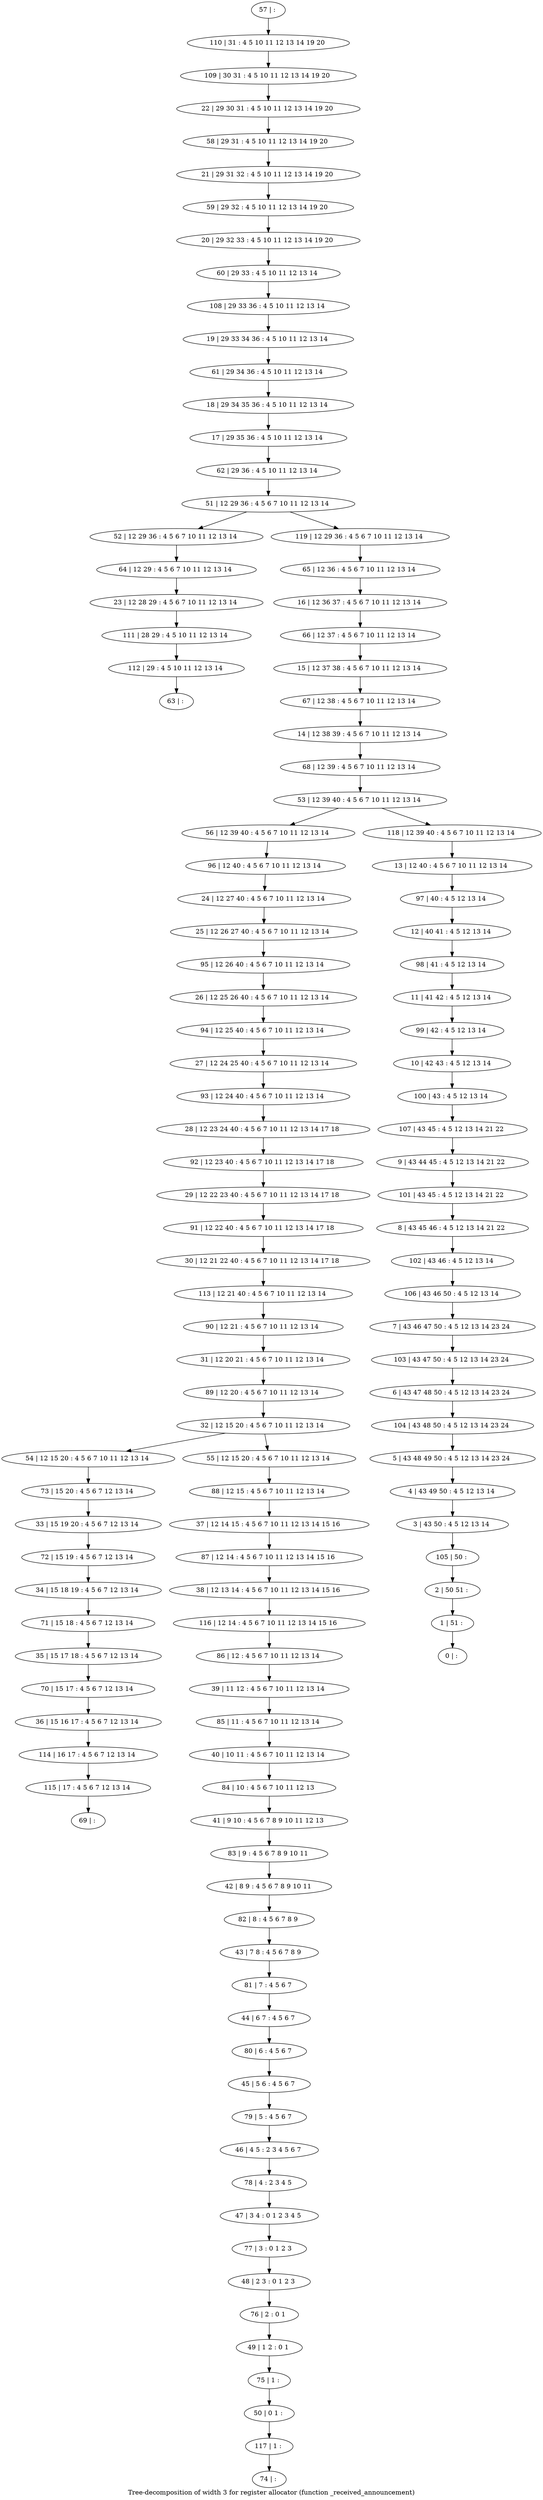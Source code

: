 digraph G {
graph [label="Tree-decomposition of width 3 for register allocator (function _received_announcement)"]
0[label="0 | : "];
1[label="1 | 51 : "];
2[label="2 | 50 51 : "];
3[label="3 | 43 50 : 4 5 12 13 14 "];
4[label="4 | 43 49 50 : 4 5 12 13 14 "];
5[label="5 | 43 48 49 50 : 4 5 12 13 14 23 24 "];
6[label="6 | 43 47 48 50 : 4 5 12 13 14 23 24 "];
7[label="7 | 43 46 47 50 : 4 5 12 13 14 23 24 "];
8[label="8 | 43 45 46 : 4 5 12 13 14 21 22 "];
9[label="9 | 43 44 45 : 4 5 12 13 14 21 22 "];
10[label="10 | 42 43 : 4 5 12 13 14 "];
11[label="11 | 41 42 : 4 5 12 13 14 "];
12[label="12 | 40 41 : 4 5 12 13 14 "];
13[label="13 | 12 40 : 4 5 6 7 10 11 12 13 14 "];
14[label="14 | 12 38 39 : 4 5 6 7 10 11 12 13 14 "];
15[label="15 | 12 37 38 : 4 5 6 7 10 11 12 13 14 "];
16[label="16 | 12 36 37 : 4 5 6 7 10 11 12 13 14 "];
17[label="17 | 29 35 36 : 4 5 10 11 12 13 14 "];
18[label="18 | 29 34 35 36 : 4 5 10 11 12 13 14 "];
19[label="19 | 29 33 34 36 : 4 5 10 11 12 13 14 "];
20[label="20 | 29 32 33 : 4 5 10 11 12 13 14 19 20 "];
21[label="21 | 29 31 32 : 4 5 10 11 12 13 14 19 20 "];
22[label="22 | 29 30 31 : 4 5 10 11 12 13 14 19 20 "];
23[label="23 | 12 28 29 : 4 5 6 7 10 11 12 13 14 "];
24[label="24 | 12 27 40 : 4 5 6 7 10 11 12 13 14 "];
25[label="25 | 12 26 27 40 : 4 5 6 7 10 11 12 13 14 "];
26[label="26 | 12 25 26 40 : 4 5 6 7 10 11 12 13 14 "];
27[label="27 | 12 24 25 40 : 4 5 6 7 10 11 12 13 14 "];
28[label="28 | 12 23 24 40 : 4 5 6 7 10 11 12 13 14 17 18 "];
29[label="29 | 12 22 23 40 : 4 5 6 7 10 11 12 13 14 17 18 "];
30[label="30 | 12 21 22 40 : 4 5 6 7 10 11 12 13 14 17 18 "];
31[label="31 | 12 20 21 : 4 5 6 7 10 11 12 13 14 "];
32[label="32 | 12 15 20 : 4 5 6 7 10 11 12 13 14 "];
33[label="33 | 15 19 20 : 4 5 6 7 12 13 14 "];
34[label="34 | 15 18 19 : 4 5 6 7 12 13 14 "];
35[label="35 | 15 17 18 : 4 5 6 7 12 13 14 "];
36[label="36 | 15 16 17 : 4 5 6 7 12 13 14 "];
37[label="37 | 12 14 15 : 4 5 6 7 10 11 12 13 14 15 16 "];
38[label="38 | 12 13 14 : 4 5 6 7 10 11 12 13 14 15 16 "];
39[label="39 | 11 12 : 4 5 6 7 10 11 12 13 14 "];
40[label="40 | 10 11 : 4 5 6 7 10 11 12 13 14 "];
41[label="41 | 9 10 : 4 5 6 7 8 9 10 11 12 13 "];
42[label="42 | 8 9 : 4 5 6 7 8 9 10 11 "];
43[label="43 | 7 8 : 4 5 6 7 8 9 "];
44[label="44 | 6 7 : 4 5 6 7 "];
45[label="45 | 5 6 : 4 5 6 7 "];
46[label="46 | 4 5 : 2 3 4 5 6 7 "];
47[label="47 | 3 4 : 0 1 2 3 4 5 "];
48[label="48 | 2 3 : 0 1 2 3 "];
49[label="49 | 1 2 : 0 1 "];
50[label="50 | 0 1 : "];
51[label="51 | 12 29 36 : 4 5 6 7 10 11 12 13 14 "];
52[label="52 | 12 29 36 : 4 5 6 7 10 11 12 13 14 "];
53[label="53 | 12 39 40 : 4 5 6 7 10 11 12 13 14 "];
54[label="54 | 12 15 20 : 4 5 6 7 10 11 12 13 14 "];
55[label="55 | 12 15 20 : 4 5 6 7 10 11 12 13 14 "];
56[label="56 | 12 39 40 : 4 5 6 7 10 11 12 13 14 "];
57[label="57 | : "];
58[label="58 | 29 31 : 4 5 10 11 12 13 14 19 20 "];
59[label="59 | 29 32 : 4 5 10 11 12 13 14 19 20 "];
60[label="60 | 29 33 : 4 5 10 11 12 13 14 "];
61[label="61 | 29 34 36 : 4 5 10 11 12 13 14 "];
62[label="62 | 29 36 : 4 5 10 11 12 13 14 "];
63[label="63 | : "];
64[label="64 | 12 29 : 4 5 6 7 10 11 12 13 14 "];
65[label="65 | 12 36 : 4 5 6 7 10 11 12 13 14 "];
66[label="66 | 12 37 : 4 5 6 7 10 11 12 13 14 "];
67[label="67 | 12 38 : 4 5 6 7 10 11 12 13 14 "];
68[label="68 | 12 39 : 4 5 6 7 10 11 12 13 14 "];
69[label="69 | : "];
70[label="70 | 15 17 : 4 5 6 7 12 13 14 "];
71[label="71 | 15 18 : 4 5 6 7 12 13 14 "];
72[label="72 | 15 19 : 4 5 6 7 12 13 14 "];
73[label="73 | 15 20 : 4 5 6 7 12 13 14 "];
74[label="74 | : "];
75[label="75 | 1 : "];
76[label="76 | 2 : 0 1 "];
77[label="77 | 3 : 0 1 2 3 "];
78[label="78 | 4 : 2 3 4 5 "];
79[label="79 | 5 : 4 5 6 7 "];
80[label="80 | 6 : 4 5 6 7 "];
81[label="81 | 7 : 4 5 6 7 "];
82[label="82 | 8 : 4 5 6 7 8 9 "];
83[label="83 | 9 : 4 5 6 7 8 9 10 11 "];
84[label="84 | 10 : 4 5 6 7 10 11 12 13 "];
85[label="85 | 11 : 4 5 6 7 10 11 12 13 14 "];
86[label="86 | 12 : 4 5 6 7 10 11 12 13 14 "];
87[label="87 | 12 14 : 4 5 6 7 10 11 12 13 14 15 16 "];
88[label="88 | 12 15 : 4 5 6 7 10 11 12 13 14 "];
89[label="89 | 12 20 : 4 5 6 7 10 11 12 13 14 "];
90[label="90 | 12 21 : 4 5 6 7 10 11 12 13 14 "];
91[label="91 | 12 22 40 : 4 5 6 7 10 11 12 13 14 17 18 "];
92[label="92 | 12 23 40 : 4 5 6 7 10 11 12 13 14 17 18 "];
93[label="93 | 12 24 40 : 4 5 6 7 10 11 12 13 14 "];
94[label="94 | 12 25 40 : 4 5 6 7 10 11 12 13 14 "];
95[label="95 | 12 26 40 : 4 5 6 7 10 11 12 13 14 "];
96[label="96 | 12 40 : 4 5 6 7 10 11 12 13 14 "];
97[label="97 | 40 : 4 5 12 13 14 "];
98[label="98 | 41 : 4 5 12 13 14 "];
99[label="99 | 42 : 4 5 12 13 14 "];
100[label="100 | 43 : 4 5 12 13 14 "];
101[label="101 | 43 45 : 4 5 12 13 14 21 22 "];
102[label="102 | 43 46 : 4 5 12 13 14 "];
103[label="103 | 43 47 50 : 4 5 12 13 14 23 24 "];
104[label="104 | 43 48 50 : 4 5 12 13 14 23 24 "];
105[label="105 | 50 : "];
106[label="106 | 43 46 50 : 4 5 12 13 14 "];
107[label="107 | 43 45 : 4 5 12 13 14 21 22 "];
108[label="108 | 29 33 36 : 4 5 10 11 12 13 14 "];
109[label="109 | 30 31 : 4 5 10 11 12 13 14 19 20 "];
110[label="110 | 31 : 4 5 10 11 12 13 14 19 20 "];
111[label="111 | 28 29 : 4 5 10 11 12 13 14 "];
112[label="112 | 29 : 4 5 10 11 12 13 14 "];
113[label="113 | 12 21 40 : 4 5 6 7 10 11 12 13 14 "];
114[label="114 | 16 17 : 4 5 6 7 12 13 14 "];
115[label="115 | 17 : 4 5 6 7 12 13 14 "];
116[label="116 | 12 14 : 4 5 6 7 10 11 12 13 14 15 16 "];
117[label="117 | 1 : "];
118[label="118 | 12 39 40 : 4 5 6 7 10 11 12 13 14 "];
119[label="119 | 12 29 36 : 4 5 6 7 10 11 12 13 14 "];
24->25 ;
32->54 ;
32->55 ;
64->23 ;
52->64 ;
70->36 ;
35->70 ;
71->35 ;
34->71 ;
72->34 ;
33->72 ;
73->33 ;
54->73 ;
75->50 ;
49->75 ;
76->49 ;
48->76 ;
77->48 ;
47->77 ;
78->47 ;
46->78 ;
79->46 ;
45->79 ;
80->45 ;
44->80 ;
81->44 ;
43->81 ;
82->43 ;
42->82 ;
83->42 ;
41->83 ;
84->41 ;
40->84 ;
85->40 ;
39->85 ;
86->39 ;
87->38 ;
37->87 ;
88->37 ;
55->88 ;
89->32 ;
31->89 ;
90->31 ;
91->30 ;
29->91 ;
92->29 ;
28->92 ;
93->28 ;
27->93 ;
94->27 ;
26->94 ;
95->26 ;
25->95 ;
96->24 ;
56->96 ;
23->111 ;
112->63 ;
111->112 ;
113->90 ;
30->113 ;
36->114 ;
115->69 ;
114->115 ;
116->86 ;
38->116 ;
117->74 ;
50->117 ;
57->110 ;
110->109 ;
109->22 ;
22->58 ;
58->21 ;
21->59 ;
59->20 ;
20->60 ;
60->108 ;
108->19 ;
19->61 ;
61->18 ;
18->17 ;
17->62 ;
62->51 ;
65->16 ;
16->66 ;
66->15 ;
15->67 ;
67->14 ;
14->68 ;
68->53 ;
13->97 ;
97->12 ;
12->98 ;
98->11 ;
11->99 ;
99->10 ;
10->100 ;
100->107 ;
107->9 ;
9->101 ;
101->8 ;
8->102 ;
102->106 ;
106->7 ;
7->103 ;
103->6 ;
6->104 ;
104->5 ;
5->4 ;
4->3 ;
3->105 ;
105->2 ;
2->1 ;
1->0 ;
118->13 ;
119->65 ;
53->56 ;
53->118 ;
51->52 ;
51->119 ;
}
